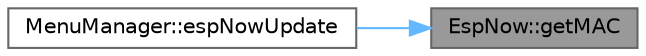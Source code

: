 digraph "EspNow::getMAC"
{
 // LATEX_PDF_SIZE
  bgcolor="transparent";
  edge [fontname=Helvetica,fontsize=10,labelfontname=Helvetica,labelfontsize=10];
  node [fontname=Helvetica,fontsize=10,shape=box,height=0.2,width=0.4];
  rankdir="RL";
  Node1 [id="Node000001",label="EspNow::getMAC",height=0.2,width=0.4,color="gray40", fillcolor="grey60", style="filled", fontcolor="black",tooltip=" "];
  Node1 -> Node2 [id="edge1_Node000001_Node000002",dir="back",color="steelblue1",style="solid",tooltip=" "];
  Node2 [id="Node000002",label="MenuManager::espNowUpdate",height=0.2,width=0.4,color="grey40", fillcolor="white", style="filled",URL="$class_menu_manager.html#a245493a2cd1d70c04081ffaac2ebd8da",tooltip=" "];
}
